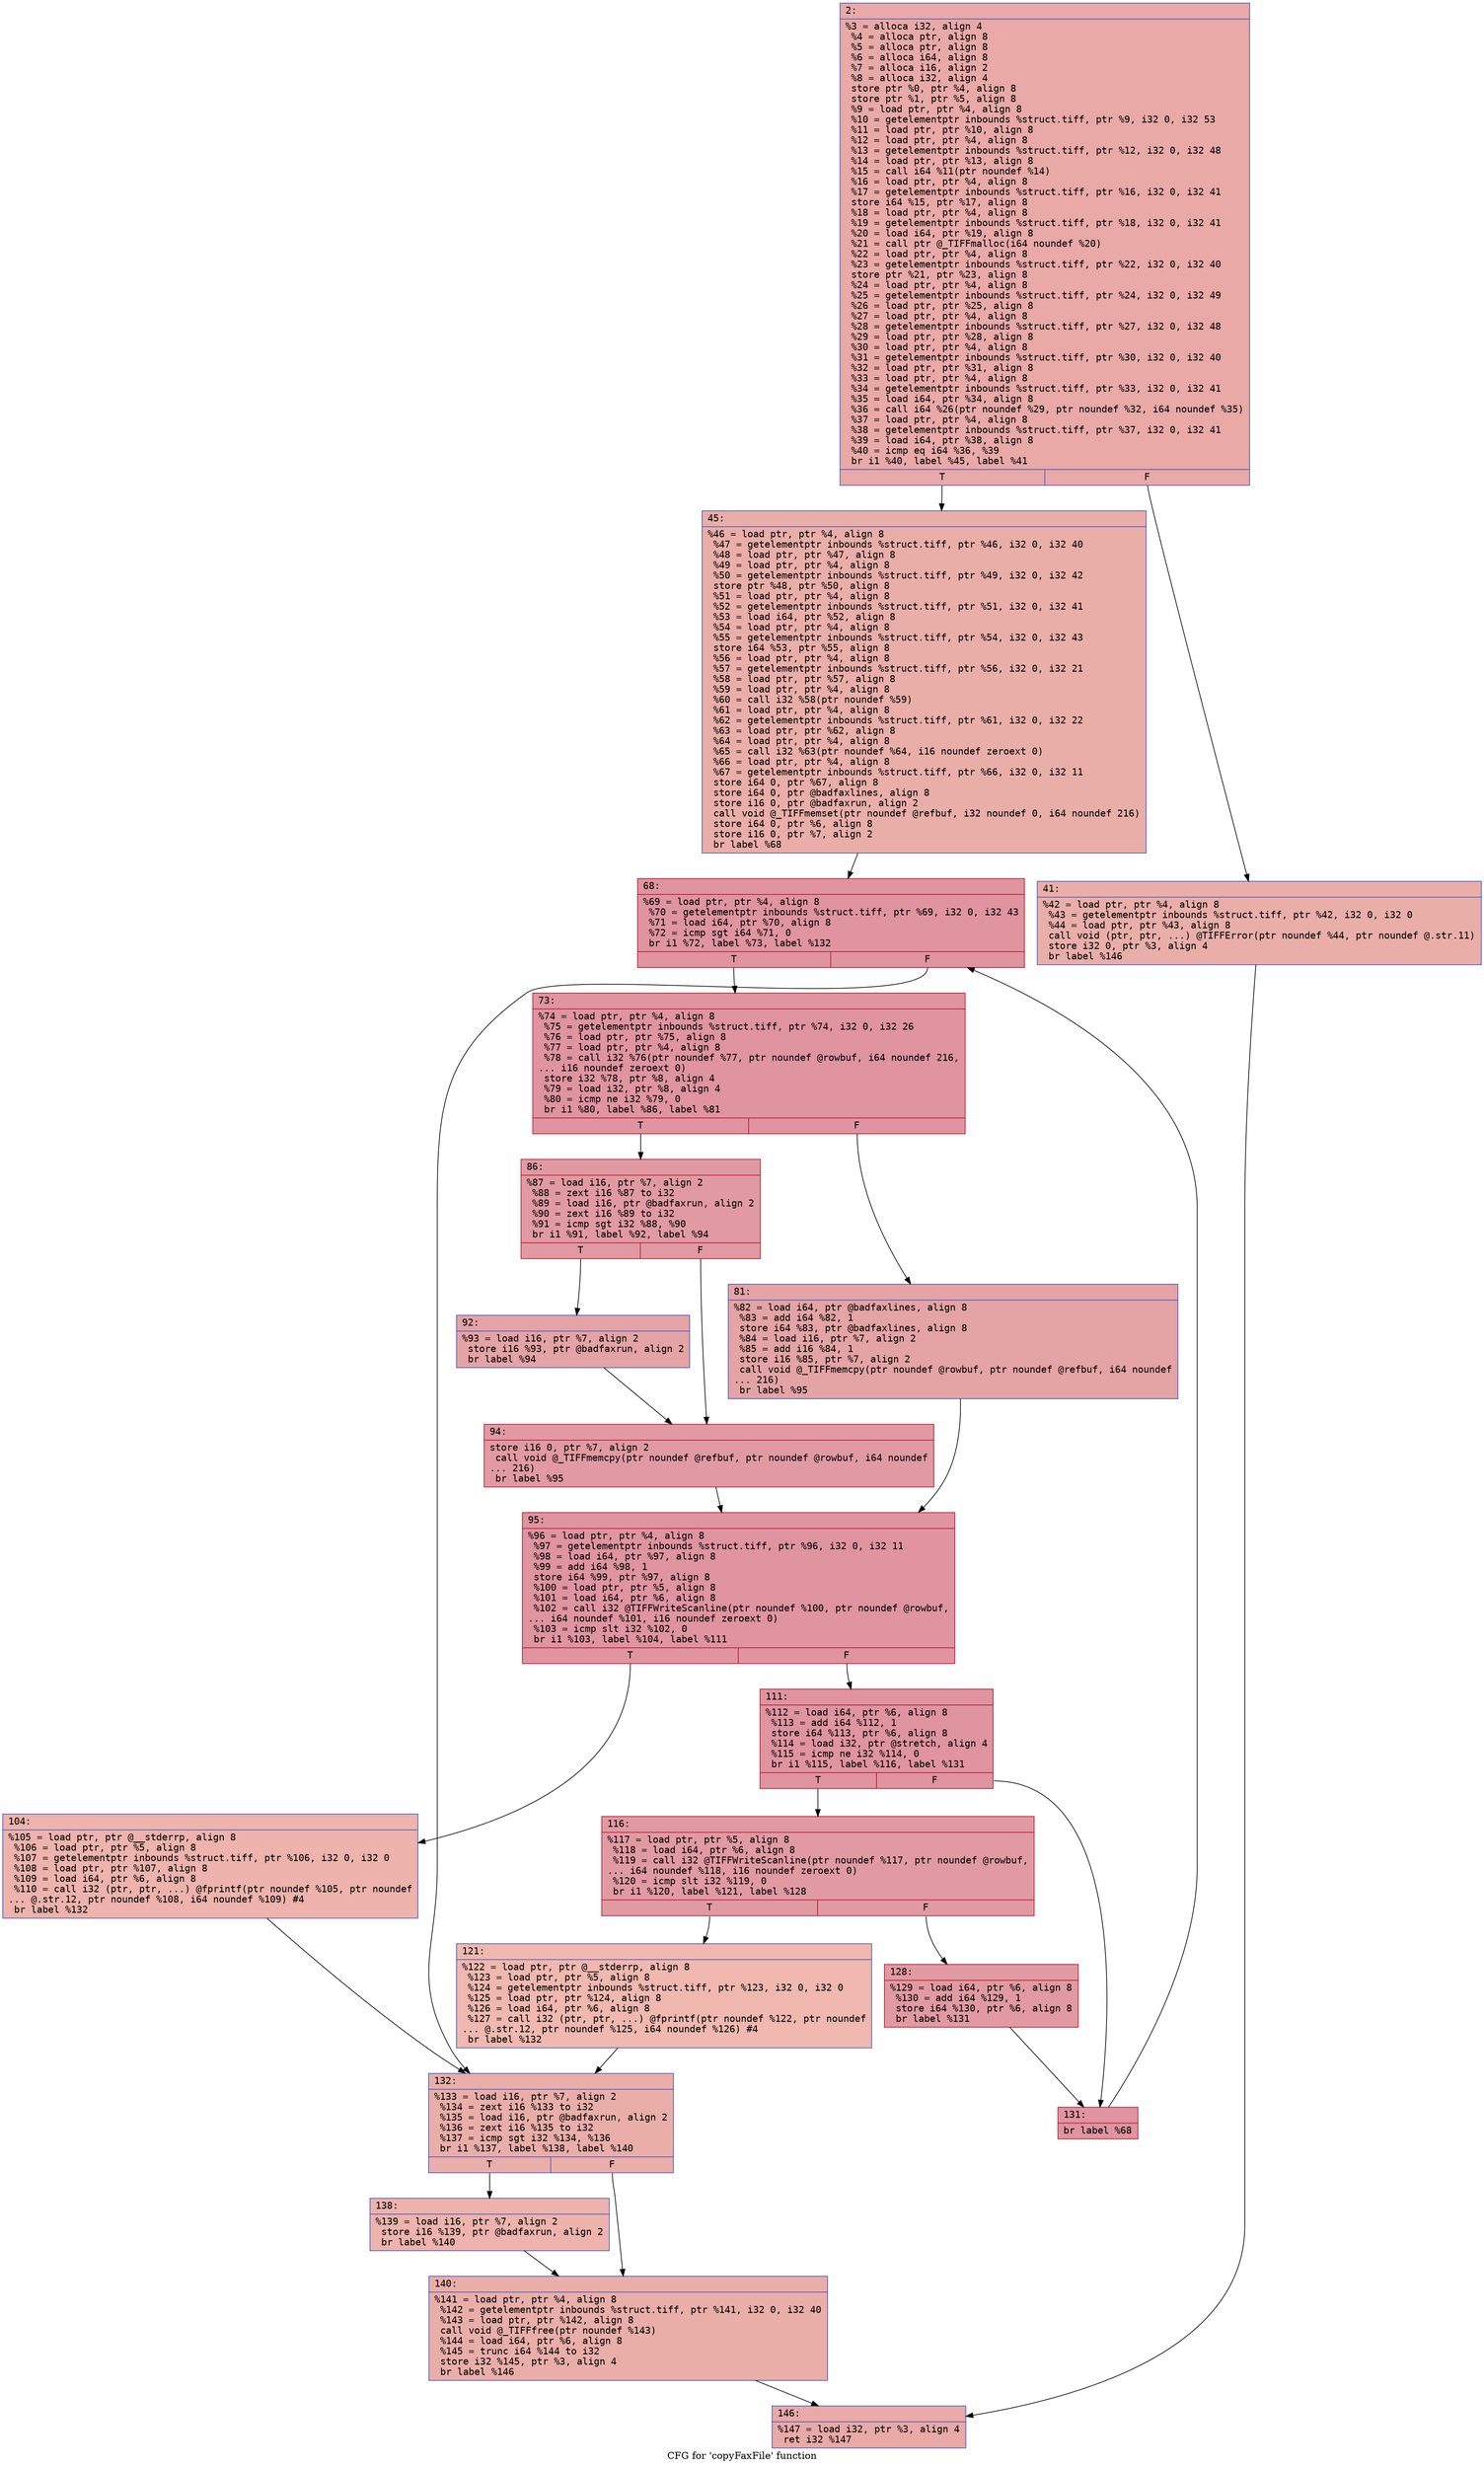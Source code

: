 digraph "CFG for 'copyFaxFile' function" {
	label="CFG for 'copyFaxFile' function";

	Node0x600003787890 [shape=record,color="#3d50c3ff", style=filled, fillcolor="#ca3b3770" fontname="Courier",label="{2:\l|  %3 = alloca i32, align 4\l  %4 = alloca ptr, align 8\l  %5 = alloca ptr, align 8\l  %6 = alloca i64, align 8\l  %7 = alloca i16, align 2\l  %8 = alloca i32, align 4\l  store ptr %0, ptr %4, align 8\l  store ptr %1, ptr %5, align 8\l  %9 = load ptr, ptr %4, align 8\l  %10 = getelementptr inbounds %struct.tiff, ptr %9, i32 0, i32 53\l  %11 = load ptr, ptr %10, align 8\l  %12 = load ptr, ptr %4, align 8\l  %13 = getelementptr inbounds %struct.tiff, ptr %12, i32 0, i32 48\l  %14 = load ptr, ptr %13, align 8\l  %15 = call i64 %11(ptr noundef %14)\l  %16 = load ptr, ptr %4, align 8\l  %17 = getelementptr inbounds %struct.tiff, ptr %16, i32 0, i32 41\l  store i64 %15, ptr %17, align 8\l  %18 = load ptr, ptr %4, align 8\l  %19 = getelementptr inbounds %struct.tiff, ptr %18, i32 0, i32 41\l  %20 = load i64, ptr %19, align 8\l  %21 = call ptr @_TIFFmalloc(i64 noundef %20)\l  %22 = load ptr, ptr %4, align 8\l  %23 = getelementptr inbounds %struct.tiff, ptr %22, i32 0, i32 40\l  store ptr %21, ptr %23, align 8\l  %24 = load ptr, ptr %4, align 8\l  %25 = getelementptr inbounds %struct.tiff, ptr %24, i32 0, i32 49\l  %26 = load ptr, ptr %25, align 8\l  %27 = load ptr, ptr %4, align 8\l  %28 = getelementptr inbounds %struct.tiff, ptr %27, i32 0, i32 48\l  %29 = load ptr, ptr %28, align 8\l  %30 = load ptr, ptr %4, align 8\l  %31 = getelementptr inbounds %struct.tiff, ptr %30, i32 0, i32 40\l  %32 = load ptr, ptr %31, align 8\l  %33 = load ptr, ptr %4, align 8\l  %34 = getelementptr inbounds %struct.tiff, ptr %33, i32 0, i32 41\l  %35 = load i64, ptr %34, align 8\l  %36 = call i64 %26(ptr noundef %29, ptr noundef %32, i64 noundef %35)\l  %37 = load ptr, ptr %4, align 8\l  %38 = getelementptr inbounds %struct.tiff, ptr %37, i32 0, i32 41\l  %39 = load i64, ptr %38, align 8\l  %40 = icmp eq i64 %36, %39\l  br i1 %40, label %45, label %41\l|{<s0>T|<s1>F}}"];
	Node0x600003787890:s0 -> Node0x600003787930[tooltip="2 -> 45\nProbability 50.00%" ];
	Node0x600003787890:s1 -> Node0x6000037878e0[tooltip="2 -> 41\nProbability 50.00%" ];
	Node0x6000037878e0 [shape=record,color="#3d50c3ff", style=filled, fillcolor="#d0473d70" fontname="Courier",label="{41:\l|  %42 = load ptr, ptr %4, align 8\l  %43 = getelementptr inbounds %struct.tiff, ptr %42, i32 0, i32 0\l  %44 = load ptr, ptr %43, align 8\l  call void (ptr, ptr, ...) @TIFFError(ptr noundef %44, ptr noundef @.str.11)\l  store i32 0, ptr %3, align 4\l  br label %146\l}"];
	Node0x6000037878e0 -> Node0x600003787e80[tooltip="41 -> 146\nProbability 100.00%" ];
	Node0x600003787930 [shape=record,color="#3d50c3ff", style=filled, fillcolor="#d0473d70" fontname="Courier",label="{45:\l|  %46 = load ptr, ptr %4, align 8\l  %47 = getelementptr inbounds %struct.tiff, ptr %46, i32 0, i32 40\l  %48 = load ptr, ptr %47, align 8\l  %49 = load ptr, ptr %4, align 8\l  %50 = getelementptr inbounds %struct.tiff, ptr %49, i32 0, i32 42\l  store ptr %48, ptr %50, align 8\l  %51 = load ptr, ptr %4, align 8\l  %52 = getelementptr inbounds %struct.tiff, ptr %51, i32 0, i32 41\l  %53 = load i64, ptr %52, align 8\l  %54 = load ptr, ptr %4, align 8\l  %55 = getelementptr inbounds %struct.tiff, ptr %54, i32 0, i32 43\l  store i64 %53, ptr %55, align 8\l  %56 = load ptr, ptr %4, align 8\l  %57 = getelementptr inbounds %struct.tiff, ptr %56, i32 0, i32 21\l  %58 = load ptr, ptr %57, align 8\l  %59 = load ptr, ptr %4, align 8\l  %60 = call i32 %58(ptr noundef %59)\l  %61 = load ptr, ptr %4, align 8\l  %62 = getelementptr inbounds %struct.tiff, ptr %61, i32 0, i32 22\l  %63 = load ptr, ptr %62, align 8\l  %64 = load ptr, ptr %4, align 8\l  %65 = call i32 %63(ptr noundef %64, i16 noundef zeroext 0)\l  %66 = load ptr, ptr %4, align 8\l  %67 = getelementptr inbounds %struct.tiff, ptr %66, i32 0, i32 11\l  store i64 0, ptr %67, align 8\l  store i64 0, ptr @badfaxlines, align 8\l  store i16 0, ptr @badfaxrun, align 2\l  call void @_TIFFmemset(ptr noundef @refbuf, i32 noundef 0, i64 noundef 216)\l  store i64 0, ptr %6, align 8\l  store i16 0, ptr %7, align 2\l  br label %68\l}"];
	Node0x600003787930 -> Node0x600003787980[tooltip="45 -> 68\nProbability 100.00%" ];
	Node0x600003787980 [shape=record,color="#b70d28ff", style=filled, fillcolor="#b70d2870" fontname="Courier",label="{68:\l|  %69 = load ptr, ptr %4, align 8\l  %70 = getelementptr inbounds %struct.tiff, ptr %69, i32 0, i32 43\l  %71 = load i64, ptr %70, align 8\l  %72 = icmp sgt i64 %71, 0\l  br i1 %72, label %73, label %132\l|{<s0>T|<s1>F}}"];
	Node0x600003787980:s0 -> Node0x6000037879d0[tooltip="68 -> 73\nProbability 96.88%" ];
	Node0x600003787980:s1 -> Node0x600003787d90[tooltip="68 -> 132\nProbability 3.12%" ];
	Node0x6000037879d0 [shape=record,color="#b70d28ff", style=filled, fillcolor="#b70d2870" fontname="Courier",label="{73:\l|  %74 = load ptr, ptr %4, align 8\l  %75 = getelementptr inbounds %struct.tiff, ptr %74, i32 0, i32 26\l  %76 = load ptr, ptr %75, align 8\l  %77 = load ptr, ptr %4, align 8\l  %78 = call i32 %76(ptr noundef %77, ptr noundef @rowbuf, i64 noundef 216,\l... i16 noundef zeroext 0)\l  store i32 %78, ptr %8, align 4\l  %79 = load i32, ptr %8, align 4\l  %80 = icmp ne i32 %79, 0\l  br i1 %80, label %86, label %81\l|{<s0>T|<s1>F}}"];
	Node0x6000037879d0:s0 -> Node0x600003787a70[tooltip="73 -> 86\nProbability 62.50%" ];
	Node0x6000037879d0:s1 -> Node0x600003787a20[tooltip="73 -> 81\nProbability 37.50%" ];
	Node0x600003787a20 [shape=record,color="#3d50c3ff", style=filled, fillcolor="#c32e3170" fontname="Courier",label="{81:\l|  %82 = load i64, ptr @badfaxlines, align 8\l  %83 = add i64 %82, 1\l  store i64 %83, ptr @badfaxlines, align 8\l  %84 = load i16, ptr %7, align 2\l  %85 = add i16 %84, 1\l  store i16 %85, ptr %7, align 2\l  call void @_TIFFmemcpy(ptr noundef @rowbuf, ptr noundef @refbuf, i64 noundef\l... 216)\l  br label %95\l}"];
	Node0x600003787a20 -> Node0x600003787b60[tooltip="81 -> 95\nProbability 100.00%" ];
	Node0x600003787a70 [shape=record,color="#b70d28ff", style=filled, fillcolor="#bb1b2c70" fontname="Courier",label="{86:\l|  %87 = load i16, ptr %7, align 2\l  %88 = zext i16 %87 to i32\l  %89 = load i16, ptr @badfaxrun, align 2\l  %90 = zext i16 %89 to i32\l  %91 = icmp sgt i32 %88, %90\l  br i1 %91, label %92, label %94\l|{<s0>T|<s1>F}}"];
	Node0x600003787a70:s0 -> Node0x600003787ac0[tooltip="86 -> 92\nProbability 50.00%" ];
	Node0x600003787a70:s1 -> Node0x600003787b10[tooltip="86 -> 94\nProbability 50.00%" ];
	Node0x600003787ac0 [shape=record,color="#3d50c3ff", style=filled, fillcolor="#c32e3170" fontname="Courier",label="{92:\l|  %93 = load i16, ptr %7, align 2\l  store i16 %93, ptr @badfaxrun, align 2\l  br label %94\l}"];
	Node0x600003787ac0 -> Node0x600003787b10[tooltip="92 -> 94\nProbability 100.00%" ];
	Node0x600003787b10 [shape=record,color="#b70d28ff", style=filled, fillcolor="#bb1b2c70" fontname="Courier",label="{94:\l|  store i16 0, ptr %7, align 2\l  call void @_TIFFmemcpy(ptr noundef @refbuf, ptr noundef @rowbuf, i64 noundef\l... 216)\l  br label %95\l}"];
	Node0x600003787b10 -> Node0x600003787b60[tooltip="94 -> 95\nProbability 100.00%" ];
	Node0x600003787b60 [shape=record,color="#b70d28ff", style=filled, fillcolor="#b70d2870" fontname="Courier",label="{95:\l|  %96 = load ptr, ptr %4, align 8\l  %97 = getelementptr inbounds %struct.tiff, ptr %96, i32 0, i32 11\l  %98 = load i64, ptr %97, align 8\l  %99 = add i64 %98, 1\l  store i64 %99, ptr %97, align 8\l  %100 = load ptr, ptr %5, align 8\l  %101 = load i64, ptr %6, align 8\l  %102 = call i32 @TIFFWriteScanline(ptr noundef %100, ptr noundef @rowbuf,\l... i64 noundef %101, i16 noundef zeroext 0)\l  %103 = icmp slt i32 %102, 0\l  br i1 %103, label %104, label %111\l|{<s0>T|<s1>F}}"];
	Node0x600003787b60:s0 -> Node0x600003787bb0[tooltip="95 -> 104\nProbability 3.12%" ];
	Node0x600003787b60:s1 -> Node0x600003787c00[tooltip="95 -> 111\nProbability 96.88%" ];
	Node0x600003787bb0 [shape=record,color="#3d50c3ff", style=filled, fillcolor="#d6524470" fontname="Courier",label="{104:\l|  %105 = load ptr, ptr @__stderrp, align 8\l  %106 = load ptr, ptr %5, align 8\l  %107 = getelementptr inbounds %struct.tiff, ptr %106, i32 0, i32 0\l  %108 = load ptr, ptr %107, align 8\l  %109 = load i64, ptr %6, align 8\l  %110 = call i32 (ptr, ptr, ...) @fprintf(ptr noundef %105, ptr noundef\l... @.str.12, ptr noundef %108, i64 noundef %109) #4\l  br label %132\l}"];
	Node0x600003787bb0 -> Node0x600003787d90[tooltip="104 -> 132\nProbability 100.00%" ];
	Node0x600003787c00 [shape=record,color="#b70d28ff", style=filled, fillcolor="#b70d2870" fontname="Courier",label="{111:\l|  %112 = load i64, ptr %6, align 8\l  %113 = add i64 %112, 1\l  store i64 %113, ptr %6, align 8\l  %114 = load i32, ptr @stretch, align 4\l  %115 = icmp ne i32 %114, 0\l  br i1 %115, label %116, label %131\l|{<s0>T|<s1>F}}"];
	Node0x600003787c00:s0 -> Node0x600003787c50[tooltip="111 -> 116\nProbability 62.50%" ];
	Node0x600003787c00:s1 -> Node0x600003787d40[tooltip="111 -> 131\nProbability 37.50%" ];
	Node0x600003787c50 [shape=record,color="#b70d28ff", style=filled, fillcolor="#bb1b2c70" fontname="Courier",label="{116:\l|  %117 = load ptr, ptr %5, align 8\l  %118 = load i64, ptr %6, align 8\l  %119 = call i32 @TIFFWriteScanline(ptr noundef %117, ptr noundef @rowbuf,\l... i64 noundef %118, i16 noundef zeroext 0)\l  %120 = icmp slt i32 %119, 0\l  br i1 %120, label %121, label %128\l|{<s0>T|<s1>F}}"];
	Node0x600003787c50:s0 -> Node0x600003787ca0[tooltip="116 -> 121\nProbability 3.12%" ];
	Node0x600003787c50:s1 -> Node0x600003787cf0[tooltip="116 -> 128\nProbability 96.88%" ];
	Node0x600003787ca0 [shape=record,color="#3d50c3ff", style=filled, fillcolor="#dc5d4a70" fontname="Courier",label="{121:\l|  %122 = load ptr, ptr @__stderrp, align 8\l  %123 = load ptr, ptr %5, align 8\l  %124 = getelementptr inbounds %struct.tiff, ptr %123, i32 0, i32 0\l  %125 = load ptr, ptr %124, align 8\l  %126 = load i64, ptr %6, align 8\l  %127 = call i32 (ptr, ptr, ...) @fprintf(ptr noundef %122, ptr noundef\l... @.str.12, ptr noundef %125, i64 noundef %126) #4\l  br label %132\l}"];
	Node0x600003787ca0 -> Node0x600003787d90[tooltip="121 -> 132\nProbability 100.00%" ];
	Node0x600003787cf0 [shape=record,color="#b70d28ff", style=filled, fillcolor="#bb1b2c70" fontname="Courier",label="{128:\l|  %129 = load i64, ptr %6, align 8\l  %130 = add i64 %129, 1\l  store i64 %130, ptr %6, align 8\l  br label %131\l}"];
	Node0x600003787cf0 -> Node0x600003787d40[tooltip="128 -> 131\nProbability 100.00%" ];
	Node0x600003787d40 [shape=record,color="#b70d28ff", style=filled, fillcolor="#b70d2870" fontname="Courier",label="{131:\l|  br label %68\l}"];
	Node0x600003787d40 -> Node0x600003787980[tooltip="131 -> 68\nProbability 100.00%" ];
	Node0x600003787d90 [shape=record,color="#3d50c3ff", style=filled, fillcolor="#d0473d70" fontname="Courier",label="{132:\l|  %133 = load i16, ptr %7, align 2\l  %134 = zext i16 %133 to i32\l  %135 = load i16, ptr @badfaxrun, align 2\l  %136 = zext i16 %135 to i32\l  %137 = icmp sgt i32 %134, %136\l  br i1 %137, label %138, label %140\l|{<s0>T|<s1>F}}"];
	Node0x600003787d90:s0 -> Node0x600003787de0[tooltip="132 -> 138\nProbability 50.00%" ];
	Node0x600003787d90:s1 -> Node0x600003787e30[tooltip="132 -> 140\nProbability 50.00%" ];
	Node0x600003787de0 [shape=record,color="#3d50c3ff", style=filled, fillcolor="#d6524470" fontname="Courier",label="{138:\l|  %139 = load i16, ptr %7, align 2\l  store i16 %139, ptr @badfaxrun, align 2\l  br label %140\l}"];
	Node0x600003787de0 -> Node0x600003787e30[tooltip="138 -> 140\nProbability 100.00%" ];
	Node0x600003787e30 [shape=record,color="#3d50c3ff", style=filled, fillcolor="#d0473d70" fontname="Courier",label="{140:\l|  %141 = load ptr, ptr %4, align 8\l  %142 = getelementptr inbounds %struct.tiff, ptr %141, i32 0, i32 40\l  %143 = load ptr, ptr %142, align 8\l  call void @_TIFFfree(ptr noundef %143)\l  %144 = load i64, ptr %6, align 8\l  %145 = trunc i64 %144 to i32\l  store i32 %145, ptr %3, align 4\l  br label %146\l}"];
	Node0x600003787e30 -> Node0x600003787e80[tooltip="140 -> 146\nProbability 100.00%" ];
	Node0x600003787e80 [shape=record,color="#3d50c3ff", style=filled, fillcolor="#ca3b3770" fontname="Courier",label="{146:\l|  %147 = load i32, ptr %3, align 4\l  ret i32 %147\l}"];
}
